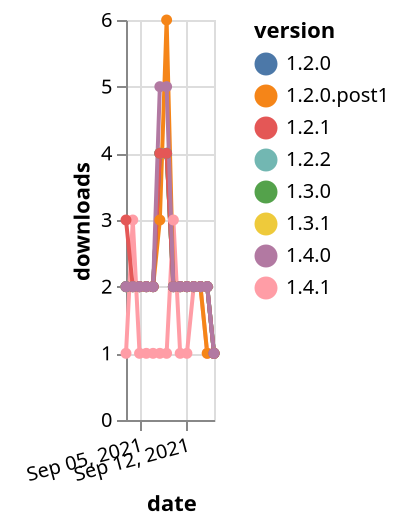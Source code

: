 {"$schema": "https://vega.github.io/schema/vega-lite/v5.json", "description": "A simple bar chart with embedded data.", "data": {"values": [{"date": "2021-09-03", "total": 2456, "delta": 2, "version": "1.3.0"}, {"date": "2021-09-04", "total": 2458, "delta": 2, "version": "1.3.0"}, {"date": "2021-09-05", "total": 2460, "delta": 2, "version": "1.3.0"}, {"date": "2021-09-06", "total": 2462, "delta": 2, "version": "1.3.0"}, {"date": "2021-09-07", "total": 2464, "delta": 2, "version": "1.3.0"}, {"date": "2021-09-08", "total": 2468, "delta": 4, "version": "1.3.0"}, {"date": "2021-09-09", "total": 2472, "delta": 4, "version": "1.3.0"}, {"date": "2021-09-10", "total": 2474, "delta": 2, "version": "1.3.0"}, {"date": "2021-09-11", "total": 2476, "delta": 2, "version": "1.3.0"}, {"date": "2021-09-12", "total": 2478, "delta": 2, "version": "1.3.0"}, {"date": "2021-09-13", "total": 2480, "delta": 2, "version": "1.3.0"}, {"date": "2021-09-14", "total": 2482, "delta": 2, "version": "1.3.0"}, {"date": "2021-09-15", "total": 2484, "delta": 2, "version": "1.3.0"}, {"date": "2021-09-16", "total": 2485, "delta": 1, "version": "1.3.0"}, {"date": "2021-09-03", "total": 494, "delta": 1, "version": "1.4.1"}, {"date": "2021-09-04", "total": 497, "delta": 3, "version": "1.4.1"}, {"date": "2021-09-05", "total": 498, "delta": 1, "version": "1.4.1"}, {"date": "2021-09-06", "total": 499, "delta": 1, "version": "1.4.1"}, {"date": "2021-09-07", "total": 500, "delta": 1, "version": "1.4.1"}, {"date": "2021-09-08", "total": 501, "delta": 1, "version": "1.4.1"}, {"date": "2021-09-09", "total": 502, "delta": 1, "version": "1.4.1"}, {"date": "2021-09-10", "total": 505, "delta": 3, "version": "1.4.1"}, {"date": "2021-09-11", "total": 506, "delta": 1, "version": "1.4.1"}, {"date": "2021-09-12", "total": 507, "delta": 1, "version": "1.4.1"}, {"date": "2021-09-13", "total": 509, "delta": 2, "version": "1.4.1"}, {"date": "2021-09-14", "total": 511, "delta": 2, "version": "1.4.1"}, {"date": "2021-09-15", "total": 512, "delta": 1, "version": "1.4.1"}, {"date": "2021-09-16", "total": 513, "delta": 1, "version": "1.4.1"}, {"date": "2021-09-03", "total": 2442, "delta": 2, "version": "1.2.2"}, {"date": "2021-09-04", "total": 2444, "delta": 2, "version": "1.2.2"}, {"date": "2021-09-05", "total": 2446, "delta": 2, "version": "1.2.2"}, {"date": "2021-09-06", "total": 2448, "delta": 2, "version": "1.2.2"}, {"date": "2021-09-07", "total": 2450, "delta": 2, "version": "1.2.2"}, {"date": "2021-09-08", "total": 2454, "delta": 4, "version": "1.2.2"}, {"date": "2021-09-09", "total": 2458, "delta": 4, "version": "1.2.2"}, {"date": "2021-09-10", "total": 2460, "delta": 2, "version": "1.2.2"}, {"date": "2021-09-11", "total": 2462, "delta": 2, "version": "1.2.2"}, {"date": "2021-09-12", "total": 2464, "delta": 2, "version": "1.2.2"}, {"date": "2021-09-13", "total": 2466, "delta": 2, "version": "1.2.2"}, {"date": "2021-09-14", "total": 2468, "delta": 2, "version": "1.2.2"}, {"date": "2021-09-15", "total": 2470, "delta": 2, "version": "1.2.2"}, {"date": "2021-09-16", "total": 2471, "delta": 1, "version": "1.2.2"}, {"date": "2021-09-03", "total": 2542, "delta": 2, "version": "1.3.1"}, {"date": "2021-09-04", "total": 2544, "delta": 2, "version": "1.3.1"}, {"date": "2021-09-05", "total": 2546, "delta": 2, "version": "1.3.1"}, {"date": "2021-09-06", "total": 2548, "delta": 2, "version": "1.3.1"}, {"date": "2021-09-07", "total": 2550, "delta": 2, "version": "1.3.1"}, {"date": "2021-09-08", "total": 2554, "delta": 4, "version": "1.3.1"}, {"date": "2021-09-09", "total": 2558, "delta": 4, "version": "1.3.1"}, {"date": "2021-09-10", "total": 2560, "delta": 2, "version": "1.3.1"}, {"date": "2021-09-11", "total": 2562, "delta": 2, "version": "1.3.1"}, {"date": "2021-09-12", "total": 2564, "delta": 2, "version": "1.3.1"}, {"date": "2021-09-13", "total": 2566, "delta": 2, "version": "1.3.1"}, {"date": "2021-09-14", "total": 2568, "delta": 2, "version": "1.3.1"}, {"date": "2021-09-15", "total": 2570, "delta": 2, "version": "1.3.1"}, {"date": "2021-09-16", "total": 2571, "delta": 1, "version": "1.3.1"}, {"date": "2021-09-03", "total": 2507, "delta": 2, "version": "1.2.0.post1"}, {"date": "2021-09-04", "total": 2509, "delta": 2, "version": "1.2.0.post1"}, {"date": "2021-09-05", "total": 2511, "delta": 2, "version": "1.2.0.post1"}, {"date": "2021-09-06", "total": 2513, "delta": 2, "version": "1.2.0.post1"}, {"date": "2021-09-07", "total": 2515, "delta": 2, "version": "1.2.0.post1"}, {"date": "2021-09-08", "total": 2518, "delta": 3, "version": "1.2.0.post1"}, {"date": "2021-09-09", "total": 2524, "delta": 6, "version": "1.2.0.post1"}, {"date": "2021-09-10", "total": 2526, "delta": 2, "version": "1.2.0.post1"}, {"date": "2021-09-11", "total": 2528, "delta": 2, "version": "1.2.0.post1"}, {"date": "2021-09-12", "total": 2530, "delta": 2, "version": "1.2.0.post1"}, {"date": "2021-09-13", "total": 2532, "delta": 2, "version": "1.2.0.post1"}, {"date": "2021-09-14", "total": 2534, "delta": 2, "version": "1.2.0.post1"}, {"date": "2021-09-15", "total": 2535, "delta": 1, "version": "1.2.0.post1"}, {"date": "2021-09-16", "total": 2536, "delta": 1, "version": "1.2.0.post1"}, {"date": "2021-09-03", "total": 2471, "delta": 2, "version": "1.2.0"}, {"date": "2021-09-04", "total": 2473, "delta": 2, "version": "1.2.0"}, {"date": "2021-09-05", "total": 2475, "delta": 2, "version": "1.2.0"}, {"date": "2021-09-06", "total": 2477, "delta": 2, "version": "1.2.0"}, {"date": "2021-09-07", "total": 2479, "delta": 2, "version": "1.2.0"}, {"date": "2021-09-08", "total": 2483, "delta": 4, "version": "1.2.0"}, {"date": "2021-09-09", "total": 2487, "delta": 4, "version": "1.2.0"}, {"date": "2021-09-10", "total": 2489, "delta": 2, "version": "1.2.0"}, {"date": "2021-09-11", "total": 2491, "delta": 2, "version": "1.2.0"}, {"date": "2021-09-12", "total": 2493, "delta": 2, "version": "1.2.0"}, {"date": "2021-09-13", "total": 2495, "delta": 2, "version": "1.2.0"}, {"date": "2021-09-14", "total": 2497, "delta": 2, "version": "1.2.0"}, {"date": "2021-09-15", "total": 2499, "delta": 2, "version": "1.2.0"}, {"date": "2021-09-16", "total": 2500, "delta": 1, "version": "1.2.0"}, {"date": "2021-09-03", "total": 2471, "delta": 3, "version": "1.2.1"}, {"date": "2021-09-04", "total": 2473, "delta": 2, "version": "1.2.1"}, {"date": "2021-09-05", "total": 2475, "delta": 2, "version": "1.2.1"}, {"date": "2021-09-06", "total": 2477, "delta": 2, "version": "1.2.1"}, {"date": "2021-09-07", "total": 2479, "delta": 2, "version": "1.2.1"}, {"date": "2021-09-08", "total": 2483, "delta": 4, "version": "1.2.1"}, {"date": "2021-09-09", "total": 2487, "delta": 4, "version": "1.2.1"}, {"date": "2021-09-10", "total": 2489, "delta": 2, "version": "1.2.1"}, {"date": "2021-09-11", "total": 2491, "delta": 2, "version": "1.2.1"}, {"date": "2021-09-12", "total": 2493, "delta": 2, "version": "1.2.1"}, {"date": "2021-09-13", "total": 2495, "delta": 2, "version": "1.2.1"}, {"date": "2021-09-14", "total": 2497, "delta": 2, "version": "1.2.1"}, {"date": "2021-09-15", "total": 2499, "delta": 2, "version": "1.2.1"}, {"date": "2021-09-16", "total": 2500, "delta": 1, "version": "1.2.1"}, {"date": "2021-09-03", "total": 2668, "delta": 2, "version": "1.4.0"}, {"date": "2021-09-04", "total": 2670, "delta": 2, "version": "1.4.0"}, {"date": "2021-09-05", "total": 2672, "delta": 2, "version": "1.4.0"}, {"date": "2021-09-06", "total": 2674, "delta": 2, "version": "1.4.0"}, {"date": "2021-09-07", "total": 2676, "delta": 2, "version": "1.4.0"}, {"date": "2021-09-08", "total": 2681, "delta": 5, "version": "1.4.0"}, {"date": "2021-09-09", "total": 2686, "delta": 5, "version": "1.4.0"}, {"date": "2021-09-10", "total": 2688, "delta": 2, "version": "1.4.0"}, {"date": "2021-09-11", "total": 2690, "delta": 2, "version": "1.4.0"}, {"date": "2021-09-12", "total": 2692, "delta": 2, "version": "1.4.0"}, {"date": "2021-09-13", "total": 2694, "delta": 2, "version": "1.4.0"}, {"date": "2021-09-14", "total": 2696, "delta": 2, "version": "1.4.0"}, {"date": "2021-09-15", "total": 2698, "delta": 2, "version": "1.4.0"}, {"date": "2021-09-16", "total": 2699, "delta": 1, "version": "1.4.0"}]}, "width": "container", "mark": {"type": "line", "point": {"filled": true}}, "encoding": {"x": {"field": "date", "type": "temporal", "timeUnit": "yearmonthdate", "title": "date", "axis": {"labelAngle": -15}}, "y": {"field": "delta", "type": "quantitative", "title": "downloads"}, "color": {"field": "version", "type": "nominal"}, "tooltip": {"field": "delta"}}}